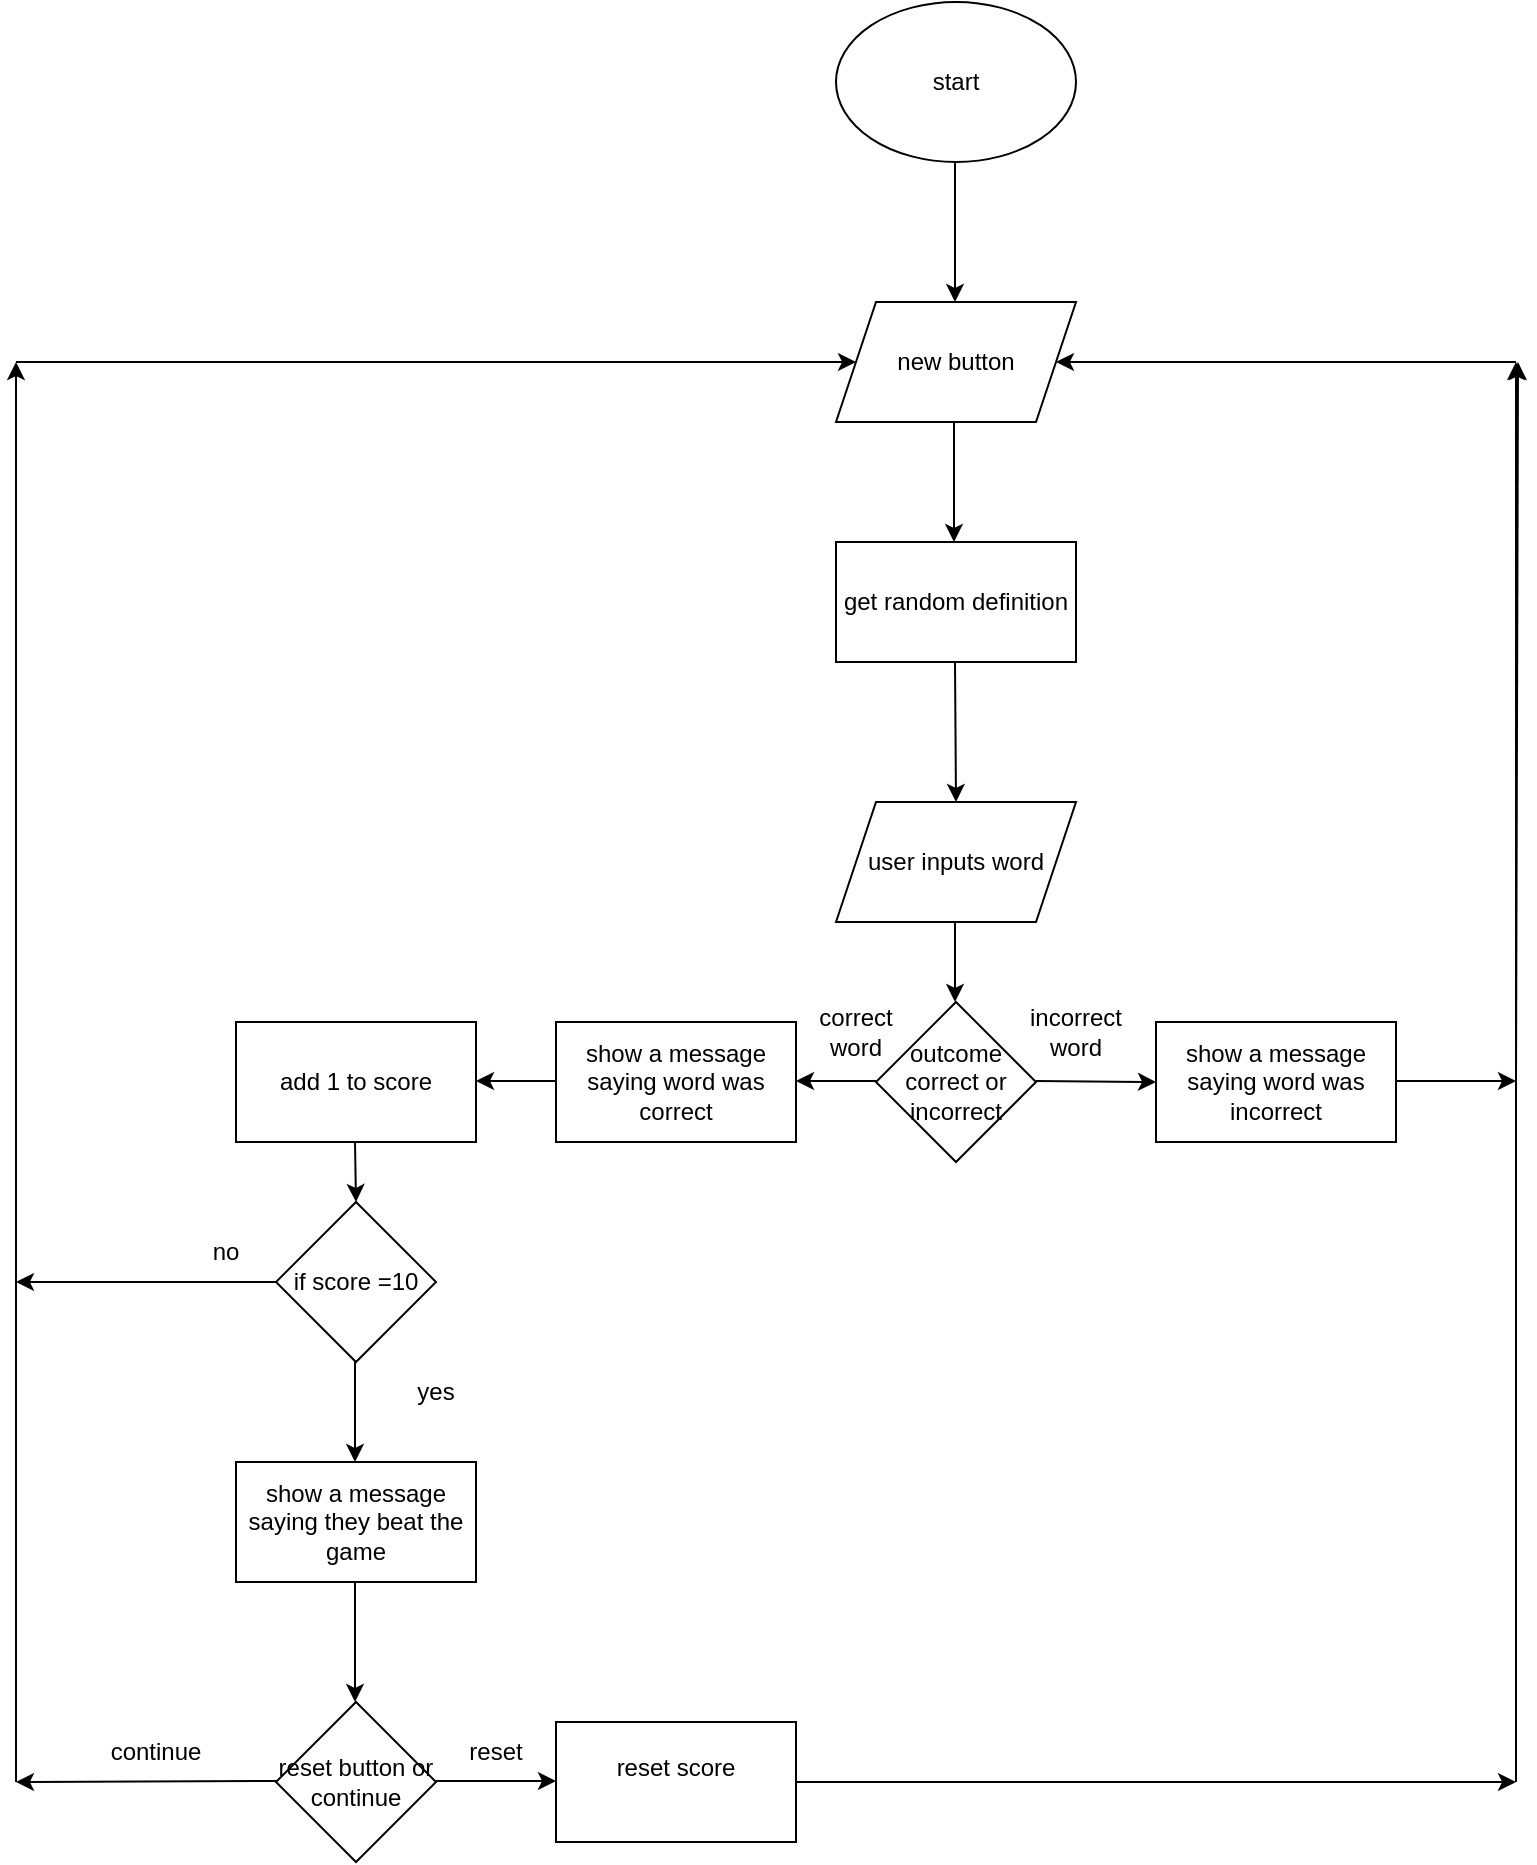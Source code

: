 <mxfile version="20.8.20" type="github">
  <diagram name="Page-1" id="8lw3GLmkUHytuyLt9ojc">
    <mxGraphModel dx="1938" dy="600" grid="1" gridSize="10" guides="1" tooltips="1" connect="1" arrows="1" fold="1" page="1" pageScale="1" pageWidth="850" pageHeight="1100" math="0" shadow="0">
      <root>
        <mxCell id="0" />
        <mxCell id="1" parent="0" />
        <mxCell id="1HVkLN7lkr0ZGDEyL-Oj-1" value="start" style="ellipse;whiteSpace=wrap;html=1;" vertex="1" parent="1">
          <mxGeometry x="410" y="30" width="120" height="80" as="geometry" />
        </mxCell>
        <mxCell id="1HVkLN7lkr0ZGDEyL-Oj-2" value="" style="endArrow=classic;html=1;rounded=0;" edge="1" parent="1">
          <mxGeometry width="50" height="50" relative="1" as="geometry">
            <mxPoint x="469.5" y="110" as="sourcePoint" />
            <mxPoint x="469.5" y="180" as="targetPoint" />
          </mxGeometry>
        </mxCell>
        <mxCell id="1HVkLN7lkr0ZGDEyL-Oj-3" value="get random definition " style="rounded=0;whiteSpace=wrap;html=1;" vertex="1" parent="1">
          <mxGeometry x="410" y="300" width="120" height="60" as="geometry" />
        </mxCell>
        <mxCell id="1HVkLN7lkr0ZGDEyL-Oj-4" value="" style="endArrow=classic;html=1;rounded=0;" edge="1" parent="1">
          <mxGeometry width="50" height="50" relative="1" as="geometry">
            <mxPoint x="469.5" y="360" as="sourcePoint" />
            <mxPoint x="470" y="430" as="targetPoint" />
          </mxGeometry>
        </mxCell>
        <mxCell id="1HVkLN7lkr0ZGDEyL-Oj-6" value="user inputs word " style="shape=parallelogram;perimeter=parallelogramPerimeter;whiteSpace=wrap;html=1;fixedSize=1;" vertex="1" parent="1">
          <mxGeometry x="410" y="430" width="120" height="60" as="geometry" />
        </mxCell>
        <mxCell id="1HVkLN7lkr0ZGDEyL-Oj-7" value="outcome correct or incorrect" style="rhombus;whiteSpace=wrap;html=1;" vertex="1" parent="1">
          <mxGeometry x="430" y="530" width="80" height="80" as="geometry" />
        </mxCell>
        <mxCell id="1HVkLN7lkr0ZGDEyL-Oj-8" value="" style="endArrow=classic;html=1;rounded=0;" edge="1" parent="1">
          <mxGeometry width="50" height="50" relative="1" as="geometry">
            <mxPoint x="469.5" y="490" as="sourcePoint" />
            <mxPoint x="469.5" y="530" as="targetPoint" />
          </mxGeometry>
        </mxCell>
        <mxCell id="1HVkLN7lkr0ZGDEyL-Oj-9" value="" style="endArrow=classic;html=1;rounded=0;" edge="1" parent="1">
          <mxGeometry width="50" height="50" relative="1" as="geometry">
            <mxPoint x="430" y="569.5" as="sourcePoint" />
            <mxPoint x="390" y="569.5" as="targetPoint" />
          </mxGeometry>
        </mxCell>
        <mxCell id="1HVkLN7lkr0ZGDEyL-Oj-10" value="correct word" style="text;html=1;strokeColor=none;fillColor=none;align=center;verticalAlign=middle;whiteSpace=wrap;rounded=0;" vertex="1" parent="1">
          <mxGeometry x="390" y="530" width="60" height="30" as="geometry" />
        </mxCell>
        <mxCell id="1HVkLN7lkr0ZGDEyL-Oj-11" value="incorrect word" style="text;html=1;strokeColor=none;fillColor=none;align=center;verticalAlign=middle;whiteSpace=wrap;rounded=0;" vertex="1" parent="1">
          <mxGeometry x="500" y="530" width="60" height="30" as="geometry" />
        </mxCell>
        <mxCell id="1HVkLN7lkr0ZGDEyL-Oj-13" value="" style="endArrow=classic;html=1;rounded=0;" edge="1" parent="1">
          <mxGeometry width="50" height="50" relative="1" as="geometry">
            <mxPoint x="510" y="569.5" as="sourcePoint" />
            <mxPoint x="570" y="570" as="targetPoint" />
          </mxGeometry>
        </mxCell>
        <mxCell id="1HVkLN7lkr0ZGDEyL-Oj-14" value="show a message saying word was incorrect" style="rounded=0;whiteSpace=wrap;html=1;" vertex="1" parent="1">
          <mxGeometry x="570" y="540" width="120" height="60" as="geometry" />
        </mxCell>
        <mxCell id="1HVkLN7lkr0ZGDEyL-Oj-15" value="" style="endArrow=classic;html=1;rounded=0;" edge="1" parent="1">
          <mxGeometry width="50" height="50" relative="1" as="geometry">
            <mxPoint x="690" y="569.5" as="sourcePoint" />
            <mxPoint x="750" y="569.5" as="targetPoint" />
          </mxGeometry>
        </mxCell>
        <mxCell id="1HVkLN7lkr0ZGDEyL-Oj-17" value="" style="endArrow=classic;html=1;rounded=0;" edge="1" parent="1">
          <mxGeometry width="50" height="50" relative="1" as="geometry">
            <mxPoint x="750" y="570" as="sourcePoint" />
            <mxPoint x="751" y="210" as="targetPoint" />
          </mxGeometry>
        </mxCell>
        <mxCell id="1HVkLN7lkr0ZGDEyL-Oj-18" value="" style="endArrow=classic;html=1;rounded=0;entryX=1;entryY=0.5;entryDx=0;entryDy=0;" edge="1" parent="1" target="1HVkLN7lkr0ZGDEyL-Oj-57">
          <mxGeometry width="50" height="50" relative="1" as="geometry">
            <mxPoint x="750" y="210" as="sourcePoint" />
            <mxPoint x="700" y="470" as="targetPoint" />
            <Array as="points" />
          </mxGeometry>
        </mxCell>
        <mxCell id="1HVkLN7lkr0ZGDEyL-Oj-21" value="show a message saying word was correct" style="rounded=0;whiteSpace=wrap;html=1;" vertex="1" parent="1">
          <mxGeometry x="270" y="540" width="120" height="60" as="geometry" />
        </mxCell>
        <mxCell id="1HVkLN7lkr0ZGDEyL-Oj-23" value="" style="endArrow=classic;html=1;rounded=0;" edge="1" parent="1">
          <mxGeometry width="50" height="50" relative="1" as="geometry">
            <mxPoint x="270" y="569.5" as="sourcePoint" />
            <mxPoint x="230" y="569.5" as="targetPoint" />
          </mxGeometry>
        </mxCell>
        <mxCell id="1HVkLN7lkr0ZGDEyL-Oj-24" value="add 1 to score" style="rounded=0;whiteSpace=wrap;html=1;" vertex="1" parent="1">
          <mxGeometry x="110" y="540" width="120" height="60" as="geometry" />
        </mxCell>
        <mxCell id="1HVkLN7lkr0ZGDEyL-Oj-25" value="if score =10 " style="rhombus;whiteSpace=wrap;html=1;" vertex="1" parent="1">
          <mxGeometry x="130" y="630" width="80" height="80" as="geometry" />
        </mxCell>
        <mxCell id="1HVkLN7lkr0ZGDEyL-Oj-27" value="show a message saying they beat the game " style="rounded=0;whiteSpace=wrap;html=1;" vertex="1" parent="1">
          <mxGeometry x="110" y="760" width="120" height="60" as="geometry" />
        </mxCell>
        <mxCell id="1HVkLN7lkr0ZGDEyL-Oj-29" value="" style="endArrow=classic;html=1;rounded=0;" edge="1" parent="1">
          <mxGeometry width="50" height="50" relative="1" as="geometry">
            <mxPoint x="169.5" y="600" as="sourcePoint" />
            <mxPoint x="170" y="630" as="targetPoint" />
          </mxGeometry>
        </mxCell>
        <mxCell id="1HVkLN7lkr0ZGDEyL-Oj-32" value="" style="endArrow=classic;html=1;rounded=0;" edge="1" parent="1">
          <mxGeometry width="50" height="50" relative="1" as="geometry">
            <mxPoint x="130" y="670" as="sourcePoint" />
            <mxPoint y="670" as="targetPoint" />
          </mxGeometry>
        </mxCell>
        <mxCell id="1HVkLN7lkr0ZGDEyL-Oj-35" value="no" style="text;html=1;strokeColor=none;fillColor=none;align=center;verticalAlign=middle;whiteSpace=wrap;rounded=0;" vertex="1" parent="1">
          <mxGeometry x="90" y="640" width="30" height="30" as="geometry" />
        </mxCell>
        <mxCell id="1HVkLN7lkr0ZGDEyL-Oj-39" value="" style="endArrow=classic;html=1;rounded=0;" edge="1" parent="1">
          <mxGeometry width="50" height="50" relative="1" as="geometry">
            <mxPoint y="920" as="sourcePoint" />
            <mxPoint y="210" as="targetPoint" />
          </mxGeometry>
        </mxCell>
        <mxCell id="1HVkLN7lkr0ZGDEyL-Oj-40" value="" style="endArrow=classic;html=1;rounded=0;entryX=0;entryY=0.5;entryDx=0;entryDy=0;" edge="1" parent="1" target="1HVkLN7lkr0ZGDEyL-Oj-57">
          <mxGeometry width="50" height="50" relative="1" as="geometry">
            <mxPoint y="210" as="sourcePoint" />
            <mxPoint x="150" y="490" as="targetPoint" />
          </mxGeometry>
        </mxCell>
        <mxCell id="1HVkLN7lkr0ZGDEyL-Oj-41" value="" style="endArrow=classic;html=1;rounded=0;" edge="1" parent="1">
          <mxGeometry width="50" height="50" relative="1" as="geometry">
            <mxPoint x="169.5" y="710" as="sourcePoint" />
            <mxPoint x="169.5" y="760" as="targetPoint" />
          </mxGeometry>
        </mxCell>
        <mxCell id="1HVkLN7lkr0ZGDEyL-Oj-42" value="yes" style="text;html=1;strokeColor=none;fillColor=none;align=center;verticalAlign=middle;whiteSpace=wrap;rounded=0;" vertex="1" parent="1">
          <mxGeometry x="180" y="710" width="60" height="30" as="geometry" />
        </mxCell>
        <mxCell id="1HVkLN7lkr0ZGDEyL-Oj-44" value="reset button or continue" style="rhombus;whiteSpace=wrap;html=1;" vertex="1" parent="1">
          <mxGeometry x="130" y="880" width="80" height="80" as="geometry" />
        </mxCell>
        <mxCell id="1HVkLN7lkr0ZGDEyL-Oj-45" value="" style="endArrow=classic;html=1;rounded=0;" edge="1" parent="1">
          <mxGeometry width="50" height="50" relative="1" as="geometry">
            <mxPoint x="169.5" y="820" as="sourcePoint" />
            <mxPoint x="169.5" y="880" as="targetPoint" />
          </mxGeometry>
        </mxCell>
        <mxCell id="1HVkLN7lkr0ZGDEyL-Oj-46" value="" style="endArrow=classic;html=1;rounded=0;" edge="1" parent="1">
          <mxGeometry width="50" height="50" relative="1" as="geometry">
            <mxPoint x="130" y="919.5" as="sourcePoint" />
            <mxPoint y="920" as="targetPoint" />
          </mxGeometry>
        </mxCell>
        <mxCell id="1HVkLN7lkr0ZGDEyL-Oj-49" value="" style="endArrow=classic;html=1;rounded=0;" edge="1" parent="1">
          <mxGeometry width="50" height="50" relative="1" as="geometry">
            <mxPoint x="210" y="919.5" as="sourcePoint" />
            <mxPoint x="270" y="919.5" as="targetPoint" />
          </mxGeometry>
        </mxCell>
        <mxCell id="1HVkLN7lkr0ZGDEyL-Oj-52" value="continue" style="text;html=1;strokeColor=none;fillColor=none;align=center;verticalAlign=middle;whiteSpace=wrap;rounded=0;" vertex="1" parent="1">
          <mxGeometry x="40" y="890" width="60" height="30" as="geometry" />
        </mxCell>
        <mxCell id="1HVkLN7lkr0ZGDEyL-Oj-53" value="reset" style="text;html=1;strokeColor=none;fillColor=none;align=center;verticalAlign=middle;whiteSpace=wrap;rounded=0;" vertex="1" parent="1">
          <mxGeometry x="210" y="890" width="60" height="30" as="geometry" />
        </mxCell>
        <mxCell id="1HVkLN7lkr0ZGDEyL-Oj-54" value="&lt;div&gt;reset score&lt;/div&gt;&lt;div&gt;&lt;br&gt;&lt;/div&gt;" style="rounded=0;whiteSpace=wrap;html=1;" vertex="1" parent="1">
          <mxGeometry x="270" y="890" width="120" height="60" as="geometry" />
        </mxCell>
        <mxCell id="1HVkLN7lkr0ZGDEyL-Oj-57" value="new button" style="shape=parallelogram;perimeter=parallelogramPerimeter;whiteSpace=wrap;html=1;fixedSize=1;" vertex="1" parent="1">
          <mxGeometry x="410" y="180" width="120" height="60" as="geometry" />
        </mxCell>
        <mxCell id="1HVkLN7lkr0ZGDEyL-Oj-58" value="" style="endArrow=classic;html=1;rounded=0;" edge="1" parent="1">
          <mxGeometry width="50" height="50" relative="1" as="geometry">
            <mxPoint x="469" y="240" as="sourcePoint" />
            <mxPoint x="469" y="300" as="targetPoint" />
          </mxGeometry>
        </mxCell>
        <mxCell id="1HVkLN7lkr0ZGDEyL-Oj-61" value="" style="endArrow=classic;html=1;rounded=0;" edge="1" parent="1">
          <mxGeometry width="50" height="50" relative="1" as="geometry">
            <mxPoint x="390" y="920" as="sourcePoint" />
            <mxPoint x="750" y="920" as="targetPoint" />
          </mxGeometry>
        </mxCell>
        <mxCell id="1HVkLN7lkr0ZGDEyL-Oj-62" value="" style="endArrow=classic;html=1;rounded=0;" edge="1" parent="1">
          <mxGeometry width="50" height="50" relative="1" as="geometry">
            <mxPoint x="750" y="920" as="sourcePoint" />
            <mxPoint x="750" y="210" as="targetPoint" />
          </mxGeometry>
        </mxCell>
      </root>
    </mxGraphModel>
  </diagram>
</mxfile>
